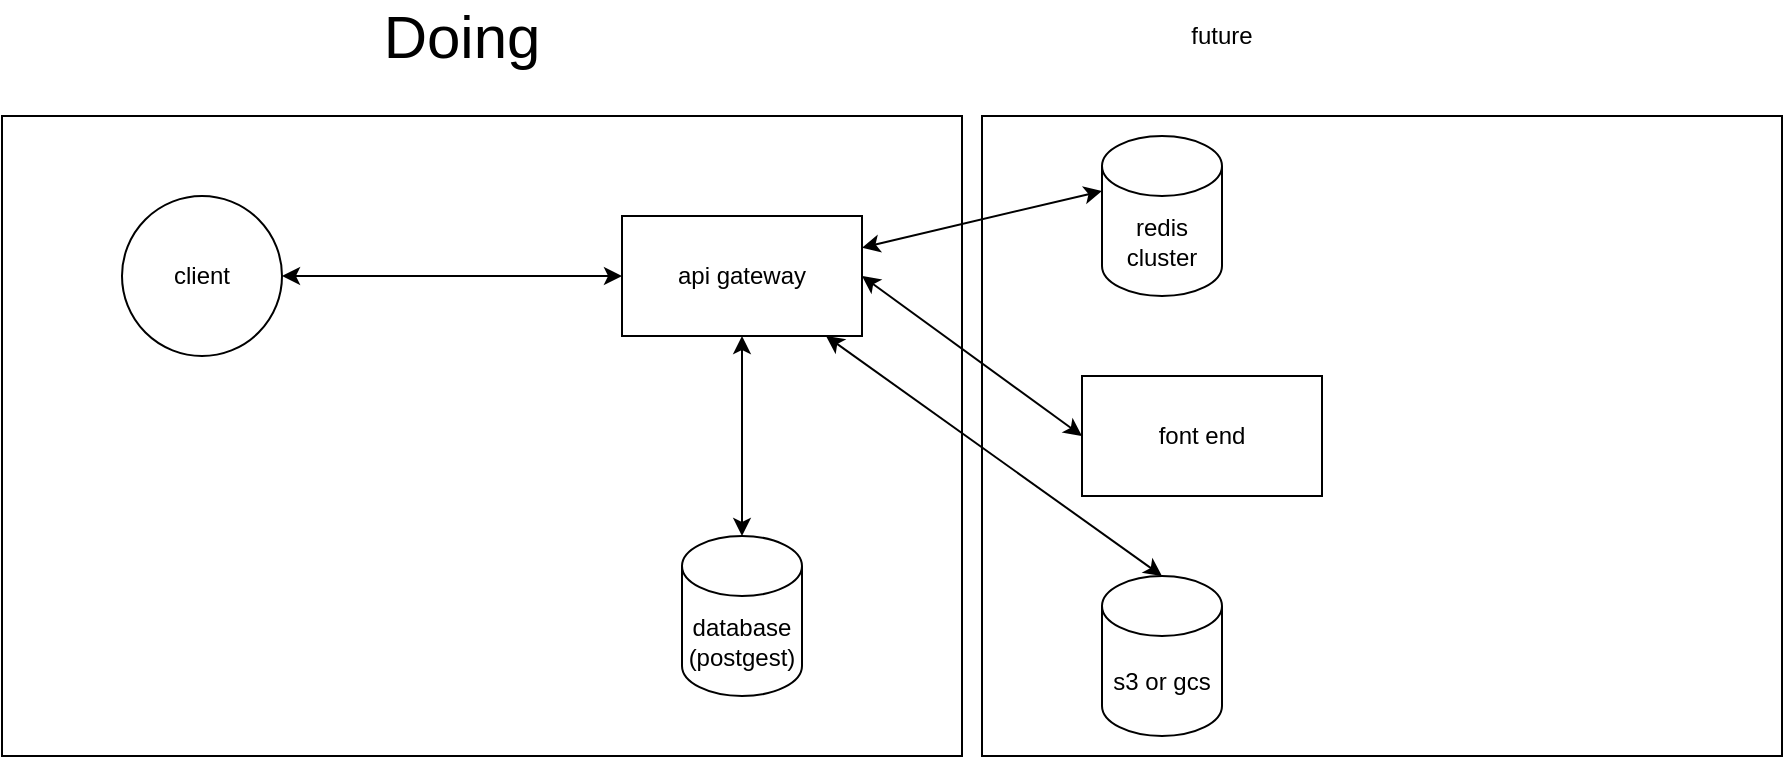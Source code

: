 <mxfile version="14.1.1" type="github">
  <diagram name="Page-1" id="74b105a0-9070-1c63-61bc-23e55f88626e">
    <mxGraphModel dx="1156" dy="1066" grid="1" gridSize="10" guides="1" tooltips="1" connect="1" arrows="1" fold="1" page="1" pageScale="1.5" pageWidth="1169" pageHeight="826" background="none" math="0" shadow="0">
      <root>
        <mxCell id="0" style=";html=1;" />
        <mxCell id="1" style=";html=1;" parent="0" />
        <mxCell id="OhO_-kwdSSa76K_JumeM-27" value="" style="rounded=0;whiteSpace=wrap;html=1;" vertex="1" parent="1">
          <mxGeometry x="690" y="780" width="400" height="320" as="geometry" />
        </mxCell>
        <mxCell id="OhO_-kwdSSa76K_JumeM-4" value="" style="rounded=0;whiteSpace=wrap;html=1;" vertex="1" parent="1">
          <mxGeometry x="200" y="780" width="480" height="320" as="geometry" />
        </mxCell>
        <mxCell id="OhO_-kwdSSa76K_JumeM-1" value="client" style="ellipse;whiteSpace=wrap;html=1;aspect=fixed;" vertex="1" parent="1">
          <mxGeometry x="260" y="820" width="80" height="80" as="geometry" />
        </mxCell>
        <mxCell id="OhO_-kwdSSa76K_JumeM-2" value="api gateway" style="rounded=0;whiteSpace=wrap;html=1;" vertex="1" parent="1">
          <mxGeometry x="510" y="830" width="120" height="60" as="geometry" />
        </mxCell>
        <mxCell id="OhO_-kwdSSa76K_JumeM-3" value="database&lt;br&gt;(postgest)" style="shape=cylinder3;whiteSpace=wrap;html=1;boundedLbl=1;backgroundOutline=1;size=15;" vertex="1" parent="1">
          <mxGeometry x="540" y="990" width="60" height="80" as="geometry" />
        </mxCell>
        <mxCell id="OhO_-kwdSSa76K_JumeM-10" value="&lt;font style=&quot;font-size: 30px&quot;&gt;Doing&lt;/font&gt;" style="text;html=1;strokeColor=none;fillColor=none;align=center;verticalAlign=middle;whiteSpace=wrap;rounded=0;" vertex="1" parent="1">
          <mxGeometry x="400" y="730" width="60" height="20" as="geometry" />
        </mxCell>
        <mxCell id="OhO_-kwdSSa76K_JumeM-13" value="font end" style="rounded=0;whiteSpace=wrap;html=1;" vertex="1" parent="1">
          <mxGeometry x="740" y="910" width="120" height="60" as="geometry" />
        </mxCell>
        <mxCell id="OhO_-kwdSSa76K_JumeM-15" value="s3 or gcs" style="shape=cylinder3;whiteSpace=wrap;html=1;boundedLbl=1;backgroundOutline=1;size=15;" vertex="1" parent="1">
          <mxGeometry x="750" y="1010" width="60" height="80" as="geometry" />
        </mxCell>
        <mxCell id="OhO_-kwdSSa76K_JumeM-17" value="" style="endArrow=classic;startArrow=classic;html=1;entryX=0;entryY=0.5;entryDx=0;entryDy=0;" edge="1" parent="1" source="OhO_-kwdSSa76K_JumeM-1" target="OhO_-kwdSSa76K_JumeM-2">
          <mxGeometry width="50" height="50" relative="1" as="geometry">
            <mxPoint x="390" y="890" as="sourcePoint" />
            <mxPoint x="440" y="840" as="targetPoint" />
          </mxGeometry>
        </mxCell>
        <mxCell id="OhO_-kwdSSa76K_JumeM-18" value="" style="endArrow=classic;startArrow=classic;html=1;entryX=0.5;entryY=1;entryDx=0;entryDy=0;exitX=0.5;exitY=0;exitDx=0;exitDy=0;exitPerimeter=0;" edge="1" parent="1" source="OhO_-kwdSSa76K_JumeM-3" target="OhO_-kwdSSa76K_JumeM-2">
          <mxGeometry width="50" height="50" relative="1" as="geometry">
            <mxPoint x="550" y="980" as="sourcePoint" />
            <mxPoint x="600" y="930" as="targetPoint" />
          </mxGeometry>
        </mxCell>
        <mxCell id="OhO_-kwdSSa76K_JumeM-19" value="" style="endArrow=classic;startArrow=classic;html=1;entryX=0;entryY=0.5;entryDx=0;entryDy=0;exitX=1;exitY=0.5;exitDx=0;exitDy=0;" edge="1" parent="1" source="OhO_-kwdSSa76K_JumeM-2" target="OhO_-kwdSSa76K_JumeM-13">
          <mxGeometry width="50" height="50" relative="1" as="geometry">
            <mxPoint x="700" y="890" as="sourcePoint" />
            <mxPoint x="750" y="840" as="targetPoint" />
          </mxGeometry>
        </mxCell>
        <mxCell id="OhO_-kwdSSa76K_JumeM-20" value="" style="endArrow=classic;startArrow=classic;html=1;exitX=0.5;exitY=0;exitDx=0;exitDy=0;exitPerimeter=0;" edge="1" parent="1" source="OhO_-kwdSSa76K_JumeM-15" target="OhO_-kwdSSa76K_JumeM-2">
          <mxGeometry width="50" height="50" relative="1" as="geometry">
            <mxPoint x="800" y="980" as="sourcePoint" />
            <mxPoint x="850" y="930" as="targetPoint" />
          </mxGeometry>
        </mxCell>
        <mxCell id="OhO_-kwdSSa76K_JumeM-21" value="redis cluster" style="shape=cylinder3;whiteSpace=wrap;html=1;boundedLbl=1;backgroundOutline=1;size=15;" vertex="1" parent="1">
          <mxGeometry x="750" y="790" width="60" height="80" as="geometry" />
        </mxCell>
        <mxCell id="OhO_-kwdSSa76K_JumeM-22" value="" style="endArrow=classic;startArrow=classic;html=1;entryX=0;entryY=0;entryDx=0;entryDy=27.5;entryPerimeter=0;" edge="1" parent="1" source="OhO_-kwdSSa76K_JumeM-2" target="OhO_-kwdSSa76K_JumeM-21">
          <mxGeometry width="50" height="50" relative="1" as="geometry">
            <mxPoint x="670" y="1180" as="sourcePoint" />
            <mxPoint x="720" y="1130" as="targetPoint" />
          </mxGeometry>
        </mxCell>
        <mxCell id="OhO_-kwdSSa76K_JumeM-29" value="future" style="text;html=1;strokeColor=none;fillColor=none;align=center;verticalAlign=middle;whiteSpace=wrap;rounded=0;" vertex="1" parent="1">
          <mxGeometry x="790" y="730" width="40" height="20" as="geometry" />
        </mxCell>
      </root>
    </mxGraphModel>
  </diagram>
</mxfile>

